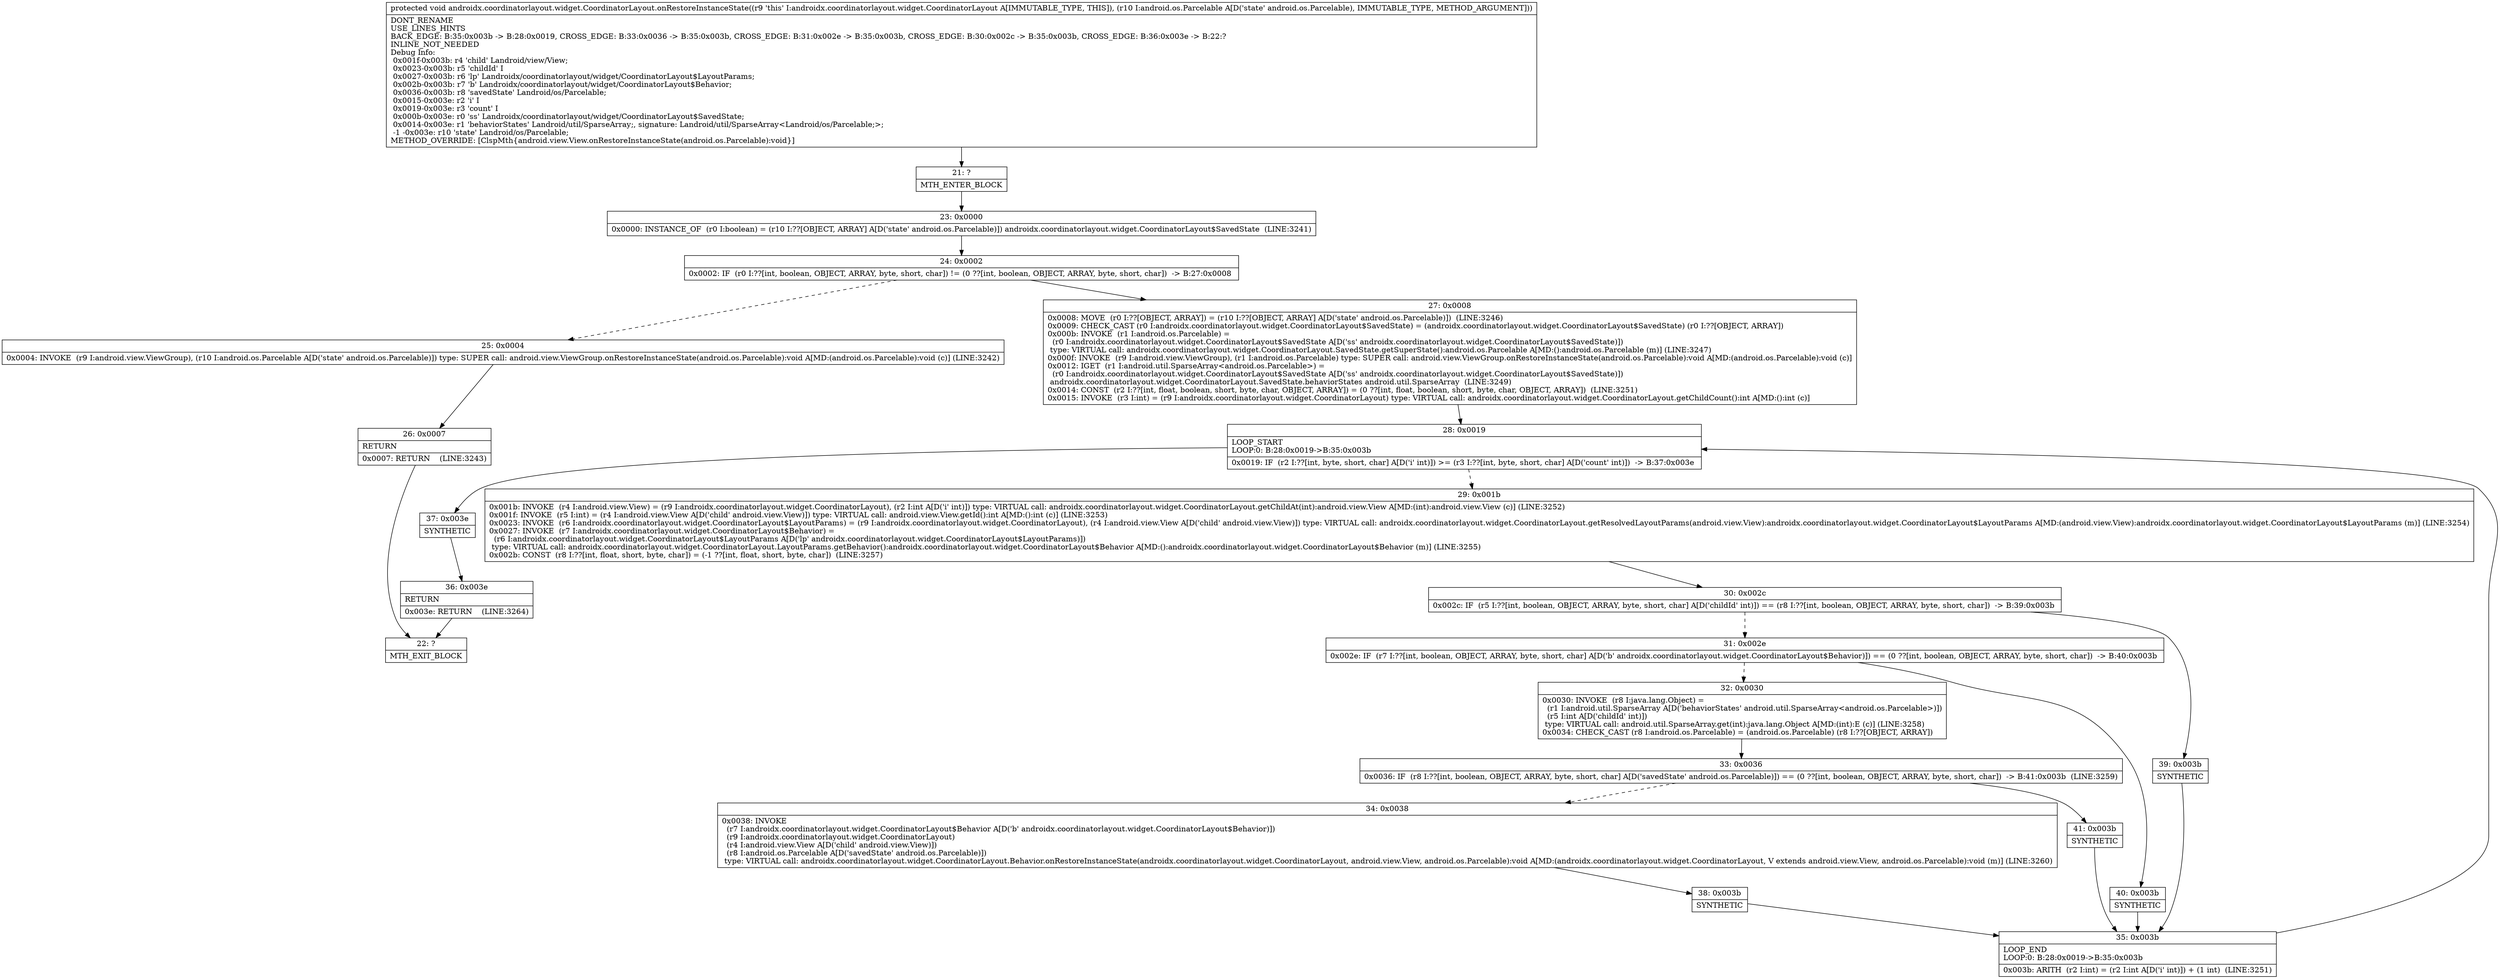 digraph "CFG forandroidx.coordinatorlayout.widget.CoordinatorLayout.onRestoreInstanceState(Landroid\/os\/Parcelable;)V" {
Node_21 [shape=record,label="{21\:\ ?|MTH_ENTER_BLOCK\l}"];
Node_23 [shape=record,label="{23\:\ 0x0000|0x0000: INSTANCE_OF  (r0 I:boolean) = (r10 I:??[OBJECT, ARRAY] A[D('state' android.os.Parcelable)]) androidx.coordinatorlayout.widget.CoordinatorLayout$SavedState  (LINE:3241)\l}"];
Node_24 [shape=record,label="{24\:\ 0x0002|0x0002: IF  (r0 I:??[int, boolean, OBJECT, ARRAY, byte, short, char]) != (0 ??[int, boolean, OBJECT, ARRAY, byte, short, char])  \-\> B:27:0x0008 \l}"];
Node_25 [shape=record,label="{25\:\ 0x0004|0x0004: INVOKE  (r9 I:android.view.ViewGroup), (r10 I:android.os.Parcelable A[D('state' android.os.Parcelable)]) type: SUPER call: android.view.ViewGroup.onRestoreInstanceState(android.os.Parcelable):void A[MD:(android.os.Parcelable):void (c)] (LINE:3242)\l}"];
Node_26 [shape=record,label="{26\:\ 0x0007|RETURN\l|0x0007: RETURN    (LINE:3243)\l}"];
Node_22 [shape=record,label="{22\:\ ?|MTH_EXIT_BLOCK\l}"];
Node_27 [shape=record,label="{27\:\ 0x0008|0x0008: MOVE  (r0 I:??[OBJECT, ARRAY]) = (r10 I:??[OBJECT, ARRAY] A[D('state' android.os.Parcelable)])  (LINE:3246)\l0x0009: CHECK_CAST (r0 I:androidx.coordinatorlayout.widget.CoordinatorLayout$SavedState) = (androidx.coordinatorlayout.widget.CoordinatorLayout$SavedState) (r0 I:??[OBJECT, ARRAY]) \l0x000b: INVOKE  (r1 I:android.os.Parcelable) = \l  (r0 I:androidx.coordinatorlayout.widget.CoordinatorLayout$SavedState A[D('ss' androidx.coordinatorlayout.widget.CoordinatorLayout$SavedState)])\l type: VIRTUAL call: androidx.coordinatorlayout.widget.CoordinatorLayout.SavedState.getSuperState():android.os.Parcelable A[MD:():android.os.Parcelable (m)] (LINE:3247)\l0x000f: INVOKE  (r9 I:android.view.ViewGroup), (r1 I:android.os.Parcelable) type: SUPER call: android.view.ViewGroup.onRestoreInstanceState(android.os.Parcelable):void A[MD:(android.os.Parcelable):void (c)]\l0x0012: IGET  (r1 I:android.util.SparseArray\<android.os.Parcelable\>) = \l  (r0 I:androidx.coordinatorlayout.widget.CoordinatorLayout$SavedState A[D('ss' androidx.coordinatorlayout.widget.CoordinatorLayout$SavedState)])\l androidx.coordinatorlayout.widget.CoordinatorLayout.SavedState.behaviorStates android.util.SparseArray  (LINE:3249)\l0x0014: CONST  (r2 I:??[int, float, boolean, short, byte, char, OBJECT, ARRAY]) = (0 ??[int, float, boolean, short, byte, char, OBJECT, ARRAY])  (LINE:3251)\l0x0015: INVOKE  (r3 I:int) = (r9 I:androidx.coordinatorlayout.widget.CoordinatorLayout) type: VIRTUAL call: androidx.coordinatorlayout.widget.CoordinatorLayout.getChildCount():int A[MD:():int (c)]\l}"];
Node_28 [shape=record,label="{28\:\ 0x0019|LOOP_START\lLOOP:0: B:28:0x0019\-\>B:35:0x003b\l|0x0019: IF  (r2 I:??[int, byte, short, char] A[D('i' int)]) \>= (r3 I:??[int, byte, short, char] A[D('count' int)])  \-\> B:37:0x003e \l}"];
Node_29 [shape=record,label="{29\:\ 0x001b|0x001b: INVOKE  (r4 I:android.view.View) = (r9 I:androidx.coordinatorlayout.widget.CoordinatorLayout), (r2 I:int A[D('i' int)]) type: VIRTUAL call: androidx.coordinatorlayout.widget.CoordinatorLayout.getChildAt(int):android.view.View A[MD:(int):android.view.View (c)] (LINE:3252)\l0x001f: INVOKE  (r5 I:int) = (r4 I:android.view.View A[D('child' android.view.View)]) type: VIRTUAL call: android.view.View.getId():int A[MD:():int (c)] (LINE:3253)\l0x0023: INVOKE  (r6 I:androidx.coordinatorlayout.widget.CoordinatorLayout$LayoutParams) = (r9 I:androidx.coordinatorlayout.widget.CoordinatorLayout), (r4 I:android.view.View A[D('child' android.view.View)]) type: VIRTUAL call: androidx.coordinatorlayout.widget.CoordinatorLayout.getResolvedLayoutParams(android.view.View):androidx.coordinatorlayout.widget.CoordinatorLayout$LayoutParams A[MD:(android.view.View):androidx.coordinatorlayout.widget.CoordinatorLayout$LayoutParams (m)] (LINE:3254)\l0x0027: INVOKE  (r7 I:androidx.coordinatorlayout.widget.CoordinatorLayout$Behavior) = \l  (r6 I:androidx.coordinatorlayout.widget.CoordinatorLayout$LayoutParams A[D('lp' androidx.coordinatorlayout.widget.CoordinatorLayout$LayoutParams)])\l type: VIRTUAL call: androidx.coordinatorlayout.widget.CoordinatorLayout.LayoutParams.getBehavior():androidx.coordinatorlayout.widget.CoordinatorLayout$Behavior A[MD:():androidx.coordinatorlayout.widget.CoordinatorLayout$Behavior (m)] (LINE:3255)\l0x002b: CONST  (r8 I:??[int, float, short, byte, char]) = (\-1 ??[int, float, short, byte, char])  (LINE:3257)\l}"];
Node_30 [shape=record,label="{30\:\ 0x002c|0x002c: IF  (r5 I:??[int, boolean, OBJECT, ARRAY, byte, short, char] A[D('childId' int)]) == (r8 I:??[int, boolean, OBJECT, ARRAY, byte, short, char])  \-\> B:39:0x003b \l}"];
Node_31 [shape=record,label="{31\:\ 0x002e|0x002e: IF  (r7 I:??[int, boolean, OBJECT, ARRAY, byte, short, char] A[D('b' androidx.coordinatorlayout.widget.CoordinatorLayout$Behavior)]) == (0 ??[int, boolean, OBJECT, ARRAY, byte, short, char])  \-\> B:40:0x003b \l}"];
Node_32 [shape=record,label="{32\:\ 0x0030|0x0030: INVOKE  (r8 I:java.lang.Object) = \l  (r1 I:android.util.SparseArray A[D('behaviorStates' android.util.SparseArray\<android.os.Parcelable\>)])\l  (r5 I:int A[D('childId' int)])\l type: VIRTUAL call: android.util.SparseArray.get(int):java.lang.Object A[MD:(int):E (c)] (LINE:3258)\l0x0034: CHECK_CAST (r8 I:android.os.Parcelable) = (android.os.Parcelable) (r8 I:??[OBJECT, ARRAY]) \l}"];
Node_33 [shape=record,label="{33\:\ 0x0036|0x0036: IF  (r8 I:??[int, boolean, OBJECT, ARRAY, byte, short, char] A[D('savedState' android.os.Parcelable)]) == (0 ??[int, boolean, OBJECT, ARRAY, byte, short, char])  \-\> B:41:0x003b  (LINE:3259)\l}"];
Node_34 [shape=record,label="{34\:\ 0x0038|0x0038: INVOKE  \l  (r7 I:androidx.coordinatorlayout.widget.CoordinatorLayout$Behavior A[D('b' androidx.coordinatorlayout.widget.CoordinatorLayout$Behavior)])\l  (r9 I:androidx.coordinatorlayout.widget.CoordinatorLayout)\l  (r4 I:android.view.View A[D('child' android.view.View)])\l  (r8 I:android.os.Parcelable A[D('savedState' android.os.Parcelable)])\l type: VIRTUAL call: androidx.coordinatorlayout.widget.CoordinatorLayout.Behavior.onRestoreInstanceState(androidx.coordinatorlayout.widget.CoordinatorLayout, android.view.View, android.os.Parcelable):void A[MD:(androidx.coordinatorlayout.widget.CoordinatorLayout, V extends android.view.View, android.os.Parcelable):void (m)] (LINE:3260)\l}"];
Node_38 [shape=record,label="{38\:\ 0x003b|SYNTHETIC\l}"];
Node_35 [shape=record,label="{35\:\ 0x003b|LOOP_END\lLOOP:0: B:28:0x0019\-\>B:35:0x003b\l|0x003b: ARITH  (r2 I:int) = (r2 I:int A[D('i' int)]) + (1 int)  (LINE:3251)\l}"];
Node_41 [shape=record,label="{41\:\ 0x003b|SYNTHETIC\l}"];
Node_40 [shape=record,label="{40\:\ 0x003b|SYNTHETIC\l}"];
Node_39 [shape=record,label="{39\:\ 0x003b|SYNTHETIC\l}"];
Node_37 [shape=record,label="{37\:\ 0x003e|SYNTHETIC\l}"];
Node_36 [shape=record,label="{36\:\ 0x003e|RETURN\l|0x003e: RETURN    (LINE:3264)\l}"];
MethodNode[shape=record,label="{protected void androidx.coordinatorlayout.widget.CoordinatorLayout.onRestoreInstanceState((r9 'this' I:androidx.coordinatorlayout.widget.CoordinatorLayout A[IMMUTABLE_TYPE, THIS]), (r10 I:android.os.Parcelable A[D('state' android.os.Parcelable), IMMUTABLE_TYPE, METHOD_ARGUMENT]))  | DONT_RENAME\lUSE_LINES_HINTS\lBACK_EDGE: B:35:0x003b \-\> B:28:0x0019, CROSS_EDGE: B:33:0x0036 \-\> B:35:0x003b, CROSS_EDGE: B:31:0x002e \-\> B:35:0x003b, CROSS_EDGE: B:30:0x002c \-\> B:35:0x003b, CROSS_EDGE: B:36:0x003e \-\> B:22:?\lINLINE_NOT_NEEDED\lDebug Info:\l  0x001f\-0x003b: r4 'child' Landroid\/view\/View;\l  0x0023\-0x003b: r5 'childId' I\l  0x0027\-0x003b: r6 'lp' Landroidx\/coordinatorlayout\/widget\/CoordinatorLayout$LayoutParams;\l  0x002b\-0x003b: r7 'b' Landroidx\/coordinatorlayout\/widget\/CoordinatorLayout$Behavior;\l  0x0036\-0x003b: r8 'savedState' Landroid\/os\/Parcelable;\l  0x0015\-0x003e: r2 'i' I\l  0x0019\-0x003e: r3 'count' I\l  0x000b\-0x003e: r0 'ss' Landroidx\/coordinatorlayout\/widget\/CoordinatorLayout$SavedState;\l  0x0014\-0x003e: r1 'behaviorStates' Landroid\/util\/SparseArray;, signature: Landroid\/util\/SparseArray\<Landroid\/os\/Parcelable;\>;\l  \-1 \-0x003e: r10 'state' Landroid\/os\/Parcelable;\lMETHOD_OVERRIDE: [ClspMth\{android.view.View.onRestoreInstanceState(android.os.Parcelable):void\}]\l}"];
MethodNode -> Node_21;Node_21 -> Node_23;
Node_23 -> Node_24;
Node_24 -> Node_25[style=dashed];
Node_24 -> Node_27;
Node_25 -> Node_26;
Node_26 -> Node_22;
Node_27 -> Node_28;
Node_28 -> Node_29[style=dashed];
Node_28 -> Node_37;
Node_29 -> Node_30;
Node_30 -> Node_31[style=dashed];
Node_30 -> Node_39;
Node_31 -> Node_32[style=dashed];
Node_31 -> Node_40;
Node_32 -> Node_33;
Node_33 -> Node_34[style=dashed];
Node_33 -> Node_41;
Node_34 -> Node_38;
Node_38 -> Node_35;
Node_35 -> Node_28;
Node_41 -> Node_35;
Node_40 -> Node_35;
Node_39 -> Node_35;
Node_37 -> Node_36;
Node_36 -> Node_22;
}


